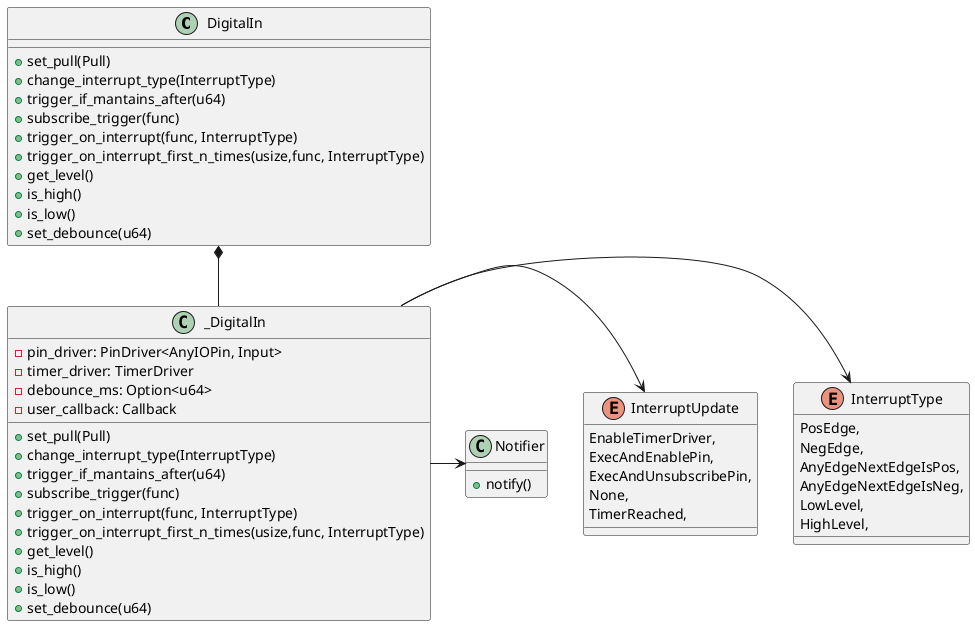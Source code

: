 @startuml digital_in

class DigitalIn{
    + set_pull(Pull)
    + change_interrupt_type(InterruptType)
    + trigger_if_mantains_after(u64)
    + subscribe_trigger(func)
    + trigger_on_interrupt(func, InterruptType)
    + trigger_on_interrupt_first_n_times(usize,func, InterruptType)
    + get_level()
    + is_high()
    + is_low()
    + set_debounce(u64)
}

class _DigitalIn {
    - pin_driver: PinDriver<AnyIOPin, Input>
    - timer_driver: TimerDriver
    - debounce_ms: Option<u64>
    - user_callback: Callback
    + set_pull(Pull)
    + change_interrupt_type(InterruptType)
    + trigger_if_mantains_after(u64)
    + subscribe_trigger(func)
    + trigger_on_interrupt(func, InterruptType)
    + trigger_on_interrupt_first_n_times(usize,func, InterruptType)
    + get_level()
    + is_high()
    + is_low()
    + set_debounce(u64)
}

class Notifier{
    + notify()
}

enum InterruptType {
    PosEdge,
    NegEdge,
    AnyEdgeNextEdgeIsPos,
    AnyEdgeNextEdgeIsNeg,
    LowLevel,
    HighLevel,
}

enum InterruptUpdate {
    EnableTimerDriver,
    ExecAndEnablePin,
    ExecAndUnsubscribePin,
    None,
    TimerReached,
}

DigitalIn *-- _DigitalIn
_DigitalIn -> InterruptType
_DigitalIn -> InterruptUpdate
_DigitalIn -> Notifier

@enduml
